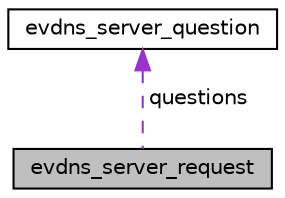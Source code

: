 digraph G
{
  edge [fontname="Helvetica",fontsize="10",labelfontname="Helvetica",labelfontsize="10"];
  node [fontname="Helvetica",fontsize="10",shape=record];
  Node1 [label="evdns_server_request",height=0.2,width=0.4,color="black", fillcolor="grey75", style="filled" fontcolor="black"];
  Node2 -> Node1 [dir="back",color="darkorchid3",fontsize="10",style="dashed",label=" questions" ,fontname="Helvetica"];
  Node2 [label="evdns_server_question",height=0.2,width=0.4,color="black", fillcolor="white", style="filled",URL="$structevdns__server__question.html"];
}
